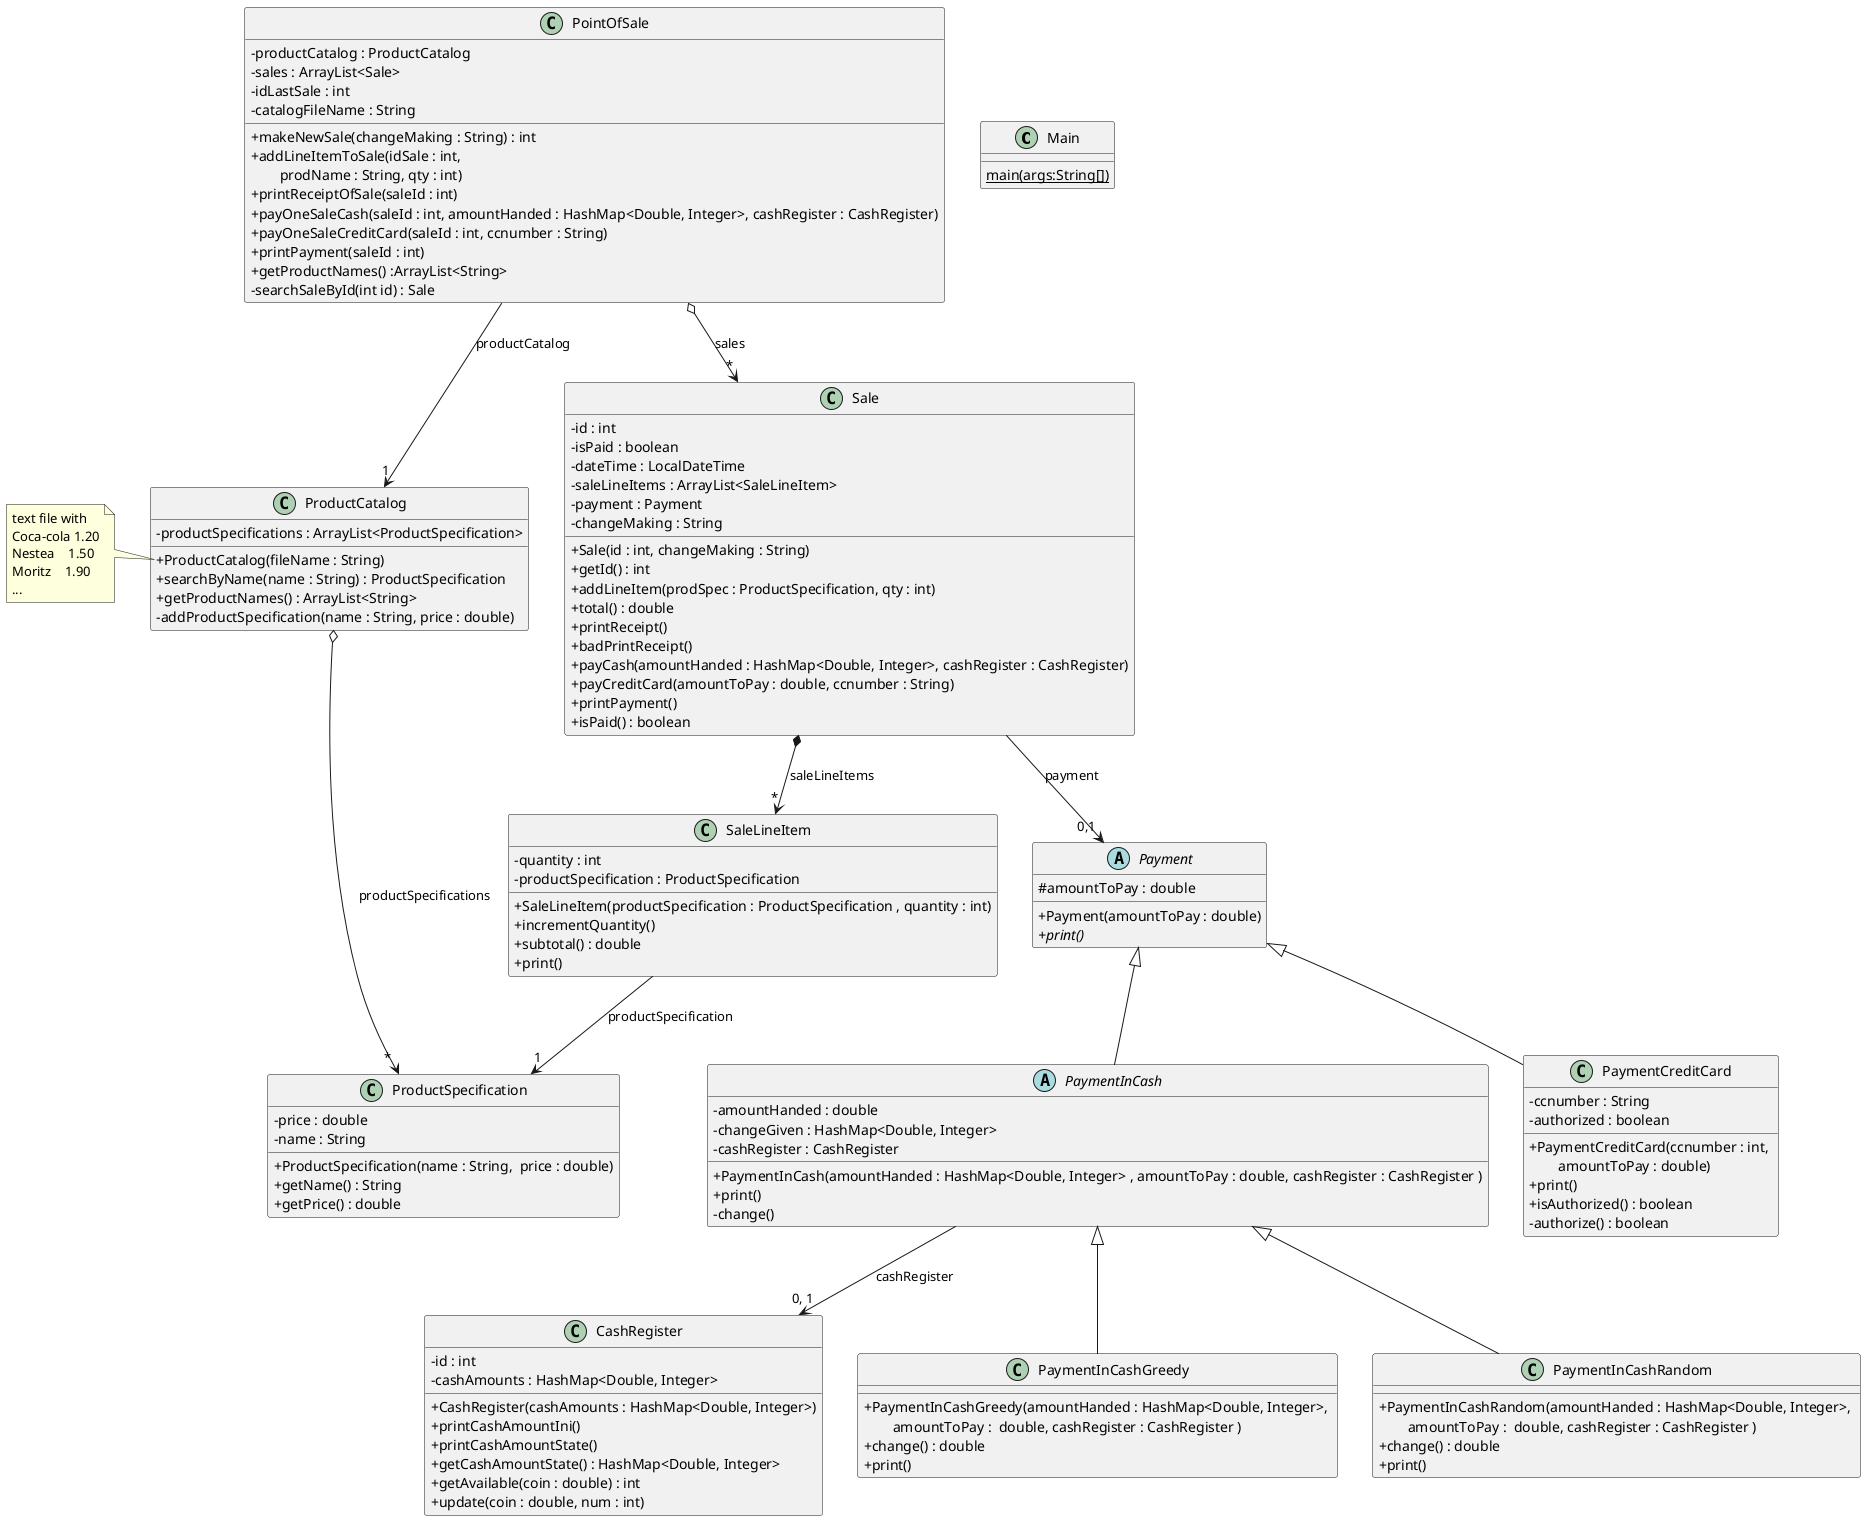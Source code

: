 @startuml
'https://plantuml.com/class-diagram
skinparam classAttributeIconSize 0

class Main {
{static} main(args:String[])
}

class PointOfSale {
- productCatalog : ProductCatalog
- sales : ArrayList<Sale>
- idLastSale : int
- catalogFileName : String

+ makeNewSale(changeMaking : String) : int
+ addLineItemToSale(idSale : int, \n\tprodName : String, qty : int)
+ printReceiptOfSale(saleId : int)
+ payOneSaleCash(saleId : int, amountHanded : HashMap<Double, Integer>, cashRegister : CashRegister)
+ payOneSaleCreditCard(saleId : int, ccnumber : String)
+ printPayment(saleId : int)
+ getProductNames() :ArrayList<String>
- searchSaleById(int id) : Sale
}

class ProductCatalog {
- productSpecifications : ArrayList<ProductSpecification>
+ ProductCatalog(fileName : String)
+ searchByName(name : String) : ProductSpecification
+ getProductNames() : ArrayList<String>
- addProductSpecification(name : String, price : double)
}

note left of ProductCatalog::ProductCatalog {
text file with
Coca-cola 1.20
Nestea    1.50
Moritz    1.90
...
}

class ProductSpecification {
- price : double
- name : String
+ ProductSpecification(name : String,  price : double)
+ getName() : String
+ getPrice() : double
}

class Sale {
- id : int
-isPaid : boolean
- dateTime : LocalDateTime
- saleLineItems : ArrayList<SaleLineItem>
- payment : Payment
- changeMaking : String
+ Sale(id : int, changeMaking : String)
+ getId() : int
+ addLineItem(prodSpec : ProductSpecification, qty : int)
+ total() : double
+ printReceipt()
+ badPrintReceipt()
+ payCash(amountHanded : HashMap<Double, Integer>, cashRegister : CashRegister)
+ payCreditCard(amountToPay : double, ccnumber : String)
+ printPayment()
+ isPaid() : boolean
}

class SaleLineItem {
- quantity : int
-productSpecification : ProductSpecification
+SaleLineItem(productSpecification : ProductSpecification , quantity : int)
+ incrementQuantity()
+ subtotal() : double
+ print()
}

abstract class Payment {
  # amountToPay : double
  + Payment(amountToPay : double)
  + {abstract} print()
}
class CashRegister {
- id : int
- cashAmounts : HashMap<Double, Integer>
+ CashRegister(cashAmounts : HashMap<Double, Integer>)
+ printCashAmountIni()
+ printCashAmountState()
+ getCashAmountState() : HashMap<Double, Integer>
+ getAvailable(coin : double) : int
+ update(coin : double, num : int)
}

PaymentInCash --> "0, 1" CashRegister : cashRegister

abstract PaymentInCash extends Payment {
  - amountHanded : double
  - changeGiven : HashMap<Double, Integer>
  - cashRegister : CashRegister
  + PaymentInCash(amountHanded : HashMap<Double, Integer> , amountToPay : double, cashRegister : CashRegister )
  + print()
  - change()
}

Sale --> "0,1" Payment : payment

class PaymentInCashGreedy extends PaymentInCash
{
    + PaymentInCashGreedy(amountHanded : HashMap<Double, Integer>, \n\tamountToPay :  double, cashRegister : CashRegister )
    + change() : double
    + print()
}

class PaymentInCashRandom extends PaymentInCash
{
    + PaymentInCashRandom(amountHanded : HashMap<Double, Integer>, \n\tamountToPay :  double, cashRegister : CashRegister )
    + change() : double
    + print()
}

class PaymentCreditCard extends Payment {
  - ccnumber : String
  - authorized : boolean  
  + PaymentCreditCard(ccnumber : int, \n\tamountToPay : double)
  + print()
  + isAuthorized() : boolean
  - authorize() : boolean
}

PointOfSale o--> "*" Sale : sales
Sale *--> "*" SaleLineItem : saleLineItems
SaleLineItem --> "1" ProductSpecification : productSpecification
PointOfSale --> "1" ProductCatalog : productCatalog
ProductCatalog o--> " * " ProductSpecification : productSpecifications

@enduml